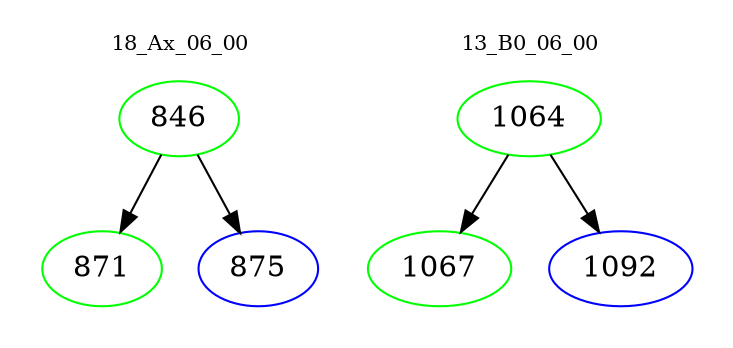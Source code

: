digraph{
subgraph cluster_0 {
color = white
label = "18_Ax_06_00";
fontsize=10;
T0_846 [label="846", color="green"]
T0_846 -> T0_871 [color="black"]
T0_871 [label="871", color="green"]
T0_846 -> T0_875 [color="black"]
T0_875 [label="875", color="blue"]
}
subgraph cluster_1 {
color = white
label = "13_B0_06_00";
fontsize=10;
T1_1064 [label="1064", color="green"]
T1_1064 -> T1_1067 [color="black"]
T1_1067 [label="1067", color="green"]
T1_1064 -> T1_1092 [color="black"]
T1_1092 [label="1092", color="blue"]
}
}
